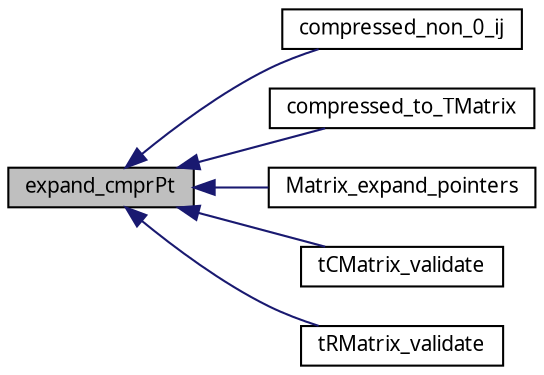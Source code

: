 digraph G
{
  edge [fontname="FreeSans.ttf",fontsize=10,labelfontname="FreeSans.ttf",labelfontsize=10];
  node [fontname="FreeSans.ttf",fontsize=10,shape=record];
  rankdir=LR;
  Node1 [label="expand_cmprPt",height=0.2,width=0.4,color="black", fillcolor="grey75", style="filled" fontcolor="black"];
  Node1 -> Node2 [dir=back,color="midnightblue",fontsize=10,style="solid",fontname="FreeSans.ttf"];
  Node2 [label="compressed_non_0_ij",height=0.2,width=0.4,color="black", fillcolor="white", style="filled",URL="$dgCMatrix_8h.html#5a606c1716b4105aa8658ec849d36f43"];
  Node1 -> Node3 [dir=back,color="midnightblue",fontsize=10,style="solid",fontname="FreeSans.ttf"];
  Node3 [label="compressed_to_TMatrix",height=0.2,width=0.4,color="black", fillcolor="white", style="filled",URL="$dgCMatrix_8h.html#d3b5c3bc224c09316427f7e86e4e8a86"];
  Node1 -> Node4 [dir=back,color="midnightblue",fontsize=10,style="solid",fontname="FreeSans.ttf"];
  Node4 [label="Matrix_expand_pointers",height=0.2,width=0.4,color="black", fillcolor="white", style="filled",URL="$Mutils_8h.html#f9c3d821b08775115572c042d9e61a28"];
  Node1 -> Node5 [dir=back,color="midnightblue",fontsize=10,style="solid",fontname="FreeSans.ttf"];
  Node5 [label="tCMatrix_validate",height=0.2,width=0.4,color="black", fillcolor="white", style="filled",URL="$dtCMatrix_8h.html#1b4cdbc0242e2aea3bf00cc3d6bff77c"];
  Node1 -> Node6 [dir=back,color="midnightblue",fontsize=10,style="solid",fontname="FreeSans.ttf"];
  Node6 [label="tRMatrix_validate",height=0.2,width=0.4,color="black", fillcolor="white", style="filled",URL="$dtCMatrix_8h.html#ae01bf51a4b00f0bf789e70bbde33244"];
}
